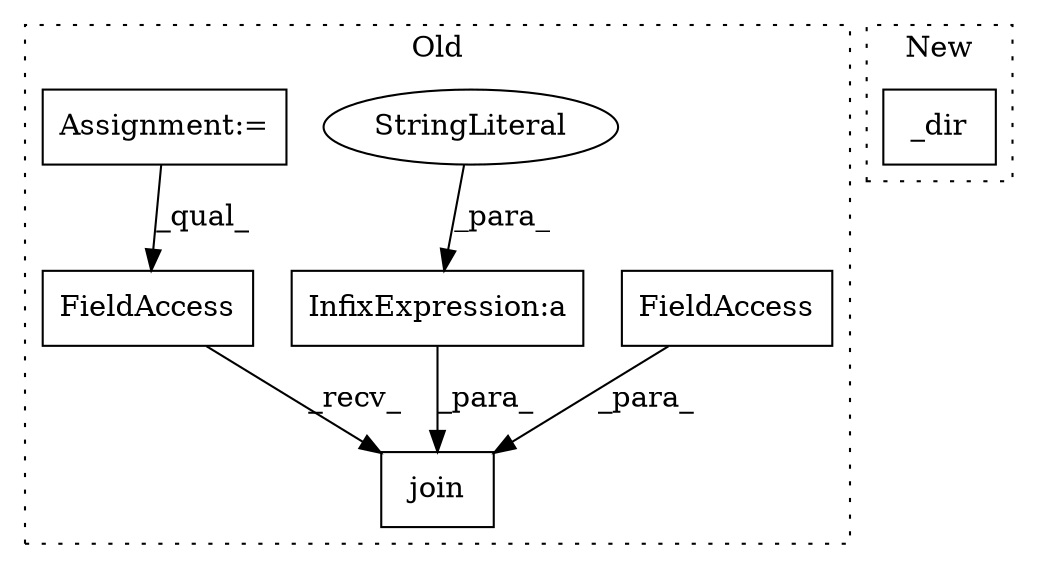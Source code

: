 digraph G {
subgraph cluster0 {
1 [label="join" a="32" s="1381,1425" l="5,1" shape="box"];
3 [label="InfixExpression:a" a="27" s="1418" l="3" shape="box"];
4 [label="FieldAccess" a="22" s="1373" l="7" shape="box"];
5 [label="FieldAccess" a="22" s="1386" l="16" shape="box"];
6 [label="StringLiteral" a="45" s="1403" l="15" shape="ellipse"];
7 [label="Assignment:=" a="7" s="1334" l="2" shape="box"];
label = "Old";
style="dotted";
}
subgraph cluster1 {
2 [label="_dir" a="32" s="2040,2053" l="5,1" shape="box"];
label = "New";
style="dotted";
}
3 -> 1 [label="_para_"];
4 -> 1 [label="_recv_"];
5 -> 1 [label="_para_"];
6 -> 3 [label="_para_"];
7 -> 4 [label="_qual_"];
}